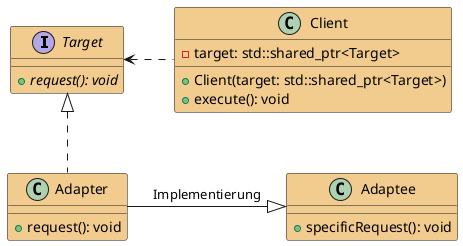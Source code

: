 ' Copyright (c) 2025 Franz Steinkress
' Licensed under the MIT License - see LICENSE for details
@startuml
skinparam nodesep 50
skinparam classBackgroundColor #F2CC8F

interface Target {
    + {abstract} request(): void
}
class Adaptee {
    + specificRequest(): void
}
class Adapter {
    + request(): void
}
class Client {
    - target: std::shared_ptr<Target>
    + Client(target: std::shared_ptr<Target>)
    + execute(): void
}

Target <|.. Adapter
Adapter -right-|> Adaptee: Implementierung
Client .left.> Target
@enduml
